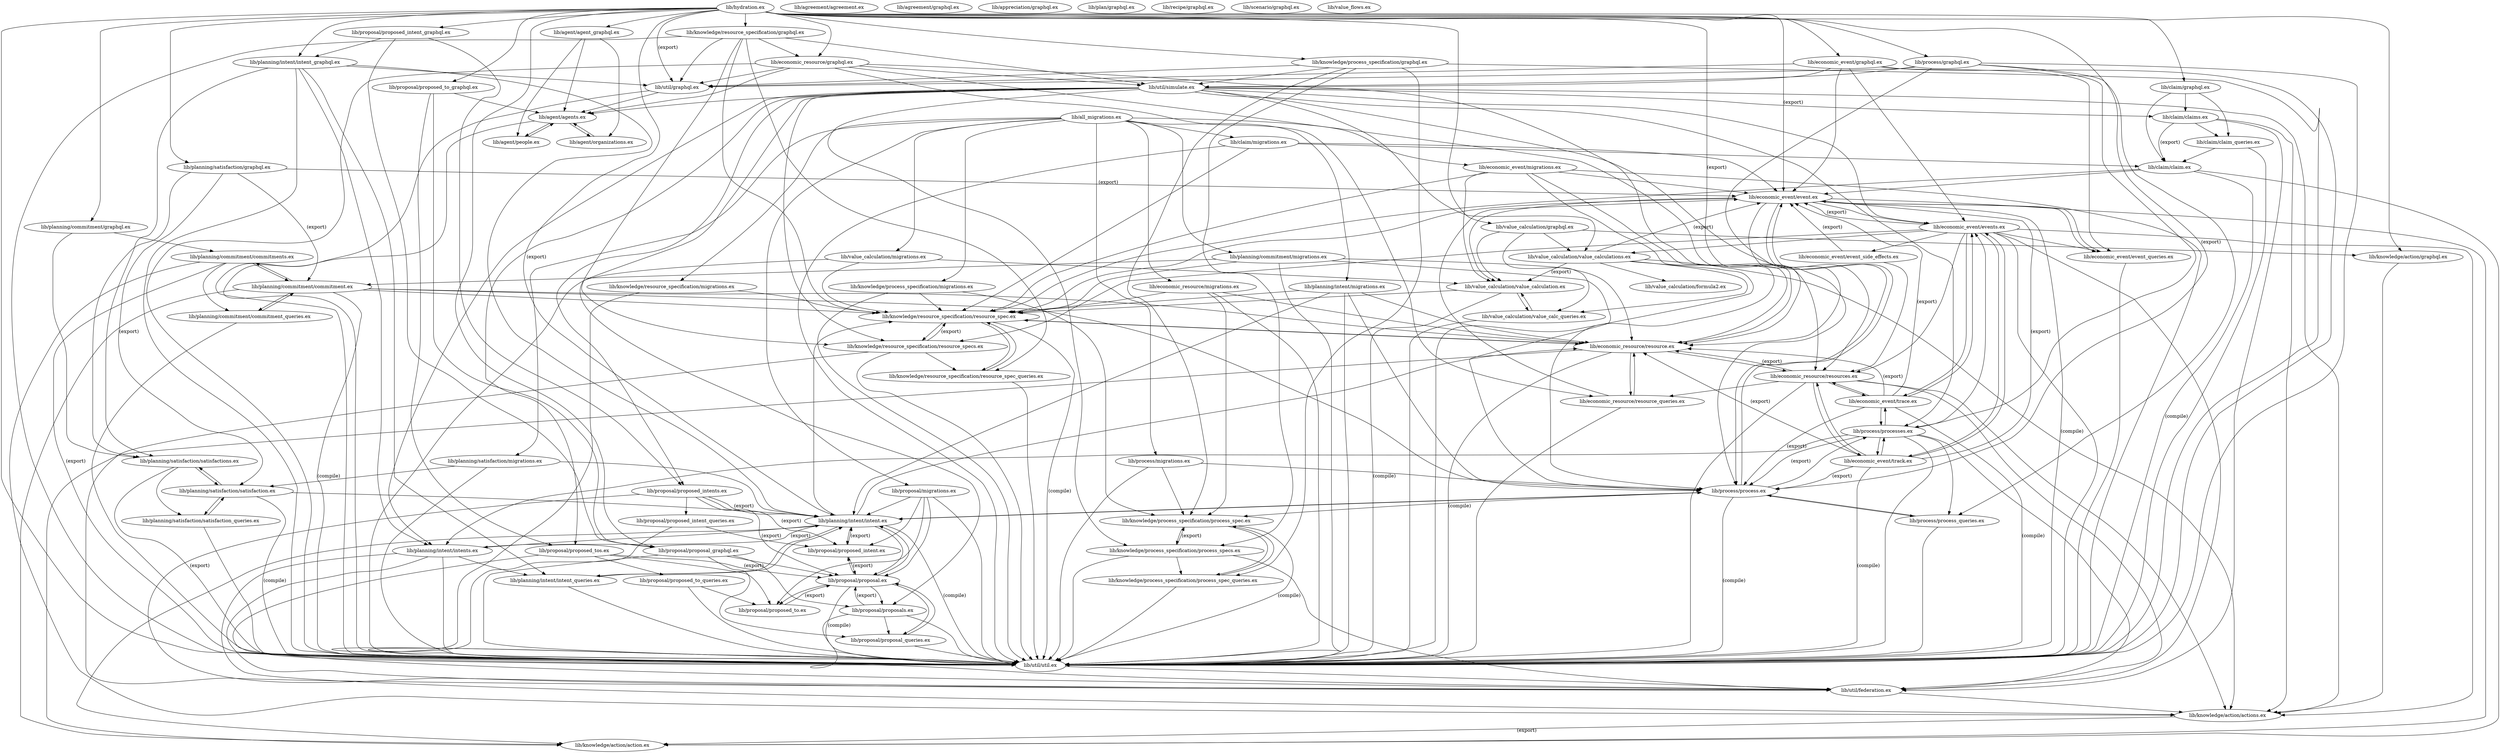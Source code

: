 digraph "xref graph" {
  "lib/agent/agent_graphql.ex"
  "lib/agent/agent_graphql.ex" -> "lib/agent/agents.ex"
  "lib/agent/agents.ex" -> "lib/agent/organizations.ex"
  "lib/agent/organizations.ex" -> "lib/agent/agents.ex"
  "lib/agent/agents.ex" -> "lib/agent/people.ex"
  "lib/agent/people.ex" -> "lib/agent/agents.ex"
  "lib/agent/agents.ex" -> "lib/util/util.ex"
  "lib/util/util.ex" -> "lib/util/federation.ex"
  "lib/util/federation.ex" -> "lib/knowledge/action/actions.ex"
  "lib/knowledge/action/actions.ex" -> "lib/knowledge/action/action.ex" [label="(export)"]
  "lib/agent/agent_graphql.ex" -> "lib/agent/organizations.ex"
  "lib/agent/agent_graphql.ex" -> "lib/agent/people.ex"
  "lib/agent/agents.ex"
  "lib/agent/organizations.ex"
  "lib/agent/people.ex"
  "lib/agreement/agreement.ex"
  "lib/agreement/graphql.ex"
  "lib/all_migrations.ex"
  "lib/all_migrations.ex" -> "lib/claim/migrations.ex"
  "lib/claim/migrations.ex" -> "lib/claim/claim.ex"
  "lib/claim/claim.ex" -> "lib/economic_event/event.ex"
  "lib/economic_event/event.ex" -> "lib/economic_event/event_queries.ex"
  "lib/economic_event/event_queries.ex" -> "lib/economic_event/event.ex"
  "lib/economic_event/event_queries.ex" -> "lib/util/util.ex"
  "lib/economic_event/event.ex" -> "lib/economic_event/events.ex"
  "lib/economic_event/events.ex" -> "lib/economic_event/event.ex" [label="(export)"]
  "lib/economic_event/events.ex" -> "lib/economic_event/event_queries.ex"
  "lib/economic_event/events.ex" -> "lib/economic_event/event_side_effects.ex"
  "lib/economic_event/event_side_effects.ex" -> "lib/economic_event/event.ex" [label="(export)"]
  "lib/economic_event/event_side_effects.ex" -> "lib/economic_resource/resources.ex"
  "lib/economic_resource/resources.ex" -> "lib/economic_event/trace.ex"
  "lib/economic_event/trace.ex" -> "lib/economic_event/event.ex" [label="(export)"]
  "lib/economic_event/trace.ex" -> "lib/economic_event/events.ex"
  "lib/economic_event/trace.ex" -> "lib/economic_resource/resource.ex" [label="(export)"]
  "lib/economic_resource/resource.ex" -> "lib/economic_resource/resource_queries.ex"
  "lib/economic_resource/resource_queries.ex" -> "lib/economic_event/event.ex"
  "lib/economic_resource/resource_queries.ex" -> "lib/economic_resource/resource.ex"
  "lib/economic_resource/resource_queries.ex" -> "lib/util/util.ex"
  "lib/economic_resource/resource.ex" -> "lib/economic_resource/resources.ex"
  "lib/economic_resource/resource.ex" -> "lib/knowledge/action/action.ex"
  "lib/economic_resource/resource.ex" -> "lib/knowledge/resource_specification/resource_spec.ex"
  "lib/knowledge/resource_specification/resource_spec.ex" -> "lib/economic_resource/resource.ex"
  "lib/knowledge/resource_specification/resource_spec.ex" -> "lib/knowledge/resource_specification/resource_spec_queries.ex"
  "lib/knowledge/resource_specification/resource_spec_queries.ex" -> "lib/knowledge/resource_specification/resource_spec.ex"
  "lib/knowledge/resource_specification/resource_spec_queries.ex" -> "lib/util/util.ex"
  "lib/knowledge/resource_specification/resource_spec.ex" -> "lib/knowledge/resource_specification/resource_specs.ex"
  "lib/knowledge/resource_specification/resource_specs.ex" -> "lib/knowledge/resource_specification/resource_spec.ex" [label="(export)"]
  "lib/knowledge/resource_specification/resource_specs.ex" -> "lib/knowledge/resource_specification/resource_spec_queries.ex"
  "lib/knowledge/resource_specification/resource_specs.ex" -> "lib/util/federation.ex"
  "lib/knowledge/resource_specification/resource_specs.ex" -> "lib/util/util.ex"
  "lib/knowledge/resource_specification/resource_spec.ex" -> "lib/util/util.ex" [label="(compile)"]
  "lib/economic_resource/resource.ex" -> "lib/util/util.ex" [label="(compile)"]
  "lib/economic_event/trace.ex" -> "lib/economic_resource/resources.ex"
  "lib/economic_event/trace.ex" -> "lib/process/process.ex" [label="(export)"]
  "lib/process/process.ex" -> "lib/economic_event/event.ex"
  "lib/process/process.ex" -> "lib/knowledge/process_specification/process_spec.ex"
  "lib/knowledge/process_specification/process_spec.ex" -> "lib/knowledge/process_specification/process_spec_queries.ex"
  "lib/knowledge/process_specification/process_spec_queries.ex" -> "lib/knowledge/process_specification/process_spec.ex"
  "lib/knowledge/process_specification/process_spec_queries.ex" -> "lib/util/util.ex"
  "lib/knowledge/process_specification/process_spec.ex" -> "lib/knowledge/process_specification/process_specs.ex"
  "lib/knowledge/process_specification/process_specs.ex" -> "lib/knowledge/process_specification/process_spec.ex" [label="(export)"]
  "lib/knowledge/process_specification/process_specs.ex" -> "lib/knowledge/process_specification/process_spec_queries.ex"
  "lib/knowledge/process_specification/process_specs.ex" -> "lib/util/federation.ex"
  "lib/knowledge/process_specification/process_specs.ex" -> "lib/util/util.ex"
  "lib/knowledge/process_specification/process_spec.ex" -> "lib/util/util.ex" [label="(compile)"]
  "lib/process/process.ex" -> "lib/planning/intent/intent.ex"
  "lib/planning/intent/intent.ex" -> "lib/economic_resource/resource.ex"
  "lib/planning/intent/intent.ex" -> "lib/knowledge/action/action.ex"
  "lib/planning/intent/intent.ex" -> "lib/knowledge/resource_specification/resource_spec.ex"
  "lib/planning/intent/intent.ex" -> "lib/planning/intent/intent_queries.ex"
  "lib/planning/intent/intent_queries.ex" -> "lib/planning/intent/intent.ex"
  "lib/planning/intent/intent_queries.ex" -> "lib/util/util.ex"
  "lib/planning/intent/intent.ex" -> "lib/planning/intent/intents.ex"
  "lib/planning/intent/intents.ex" -> "lib/knowledge/action/actions.ex"
  "lib/planning/intent/intents.ex" -> "lib/planning/intent/intent.ex" [label="(export)"]
  "lib/planning/intent/intents.ex" -> "lib/planning/intent/intent_queries.ex"
  "lib/planning/intent/intents.ex" -> "lib/util/federation.ex"
  "lib/planning/intent/intents.ex" -> "lib/util/util.ex"
  "lib/planning/intent/intent.ex" -> "lib/process/process.ex"
  "lib/planning/intent/intent.ex" -> "lib/proposal/proposal.ex"
  "lib/proposal/proposal.ex" -> "lib/planning/intent/intent.ex"
  "lib/proposal/proposal.ex" -> "lib/proposal/proposal_queries.ex"
  "lib/proposal/proposal_queries.ex" -> "lib/proposal/proposal.ex"
  "lib/proposal/proposal_queries.ex" -> "lib/util/util.ex"
  "lib/proposal/proposal.ex" -> "lib/proposal/proposals.ex"
  "lib/proposal/proposals.ex" -> "lib/proposal/proposal.ex" [label="(export)"]
  "lib/proposal/proposals.ex" -> "lib/proposal/proposal_queries.ex"
  "lib/proposal/proposals.ex" -> "lib/util/federation.ex"
  "lib/proposal/proposals.ex" -> "lib/util/util.ex"
  "lib/proposal/proposal.ex" -> "lib/proposal/proposed_intent.ex"
  "lib/proposal/proposed_intent.ex" -> "lib/planning/intent/intent.ex" [label="(export)"]
  "lib/proposal/proposed_intent.ex" -> "lib/proposal/proposal.ex" [label="(export)"]
  "lib/proposal/proposal.ex" -> "lib/proposal/proposed_to.ex"
  "lib/proposal/proposed_to.ex" -> "lib/proposal/proposal.ex" [label="(export)"]
  "lib/proposal/proposal.ex" -> "lib/util/util.ex" [label="(compile)"]
  "lib/planning/intent/intent.ex" -> "lib/proposal/proposed_intent.ex"
  "lib/planning/intent/intent.ex" -> "lib/util/util.ex" [label="(compile)"]
  "lib/process/process.ex" -> "lib/process/process_queries.ex"
  "lib/process/process_queries.ex" -> "lib/process/process.ex"
  "lib/process/process_queries.ex" -> "lib/util/util.ex"
  "lib/process/process.ex" -> "lib/process/processes.ex"
  "lib/process/processes.ex" -> "lib/economic_event/events.ex"
  "lib/process/processes.ex" -> "lib/economic_event/trace.ex"
  "lib/process/processes.ex" -> "lib/economic_event/track.ex"
  "lib/economic_event/track.ex" -> "lib/economic_event/event.ex" [label="(export)"]
  "lib/economic_event/track.ex" -> "lib/economic_event/events.ex"
  "lib/economic_event/track.ex" -> "lib/economic_resource/resource.ex" [label="(export)"]
  "lib/economic_event/track.ex" -> "lib/economic_resource/resources.ex"
  "lib/economic_event/track.ex" -> "lib/process/process.ex" [label="(export)"]
  "lib/economic_event/track.ex" -> "lib/process/processes.ex"
  "lib/economic_event/track.ex" -> "lib/util/util.ex" [label="(compile)"]
  "lib/process/processes.ex" -> "lib/planning/intent/intents.ex"
  "lib/process/processes.ex" -> "lib/process/process.ex" [label="(export)"]
  "lib/process/processes.ex" -> "lib/process/process_queries.ex"
  "lib/process/processes.ex" -> "lib/util/federation.ex"
  "lib/process/processes.ex" -> "lib/util/util.ex"
  "lib/process/process.ex" -> "lib/util/util.ex" [label="(compile)"]
  "lib/economic_event/trace.ex" -> "lib/process/processes.ex"
  "lib/economic_event/trace.ex" -> "lib/util/util.ex" [label="(compile)"]
  "lib/economic_resource/resources.ex" -> "lib/economic_event/track.ex"
  "lib/economic_resource/resources.ex" -> "lib/economic_resource/resource.ex" [label="(export)"]
  "lib/economic_resource/resources.ex" -> "lib/economic_resource/resource_queries.ex"
  "lib/economic_resource/resources.ex" -> "lib/knowledge/action/actions.ex"
  "lib/economic_resource/resources.ex" -> "lib/util/federation.ex"
  "lib/economic_resource/resources.ex" -> "lib/util/util.ex"
  "lib/economic_event/events.ex" -> "lib/economic_event/trace.ex"
  "lib/economic_event/events.ex" -> "lib/economic_event/track.ex"
  "lib/economic_event/events.ex" -> "lib/economic_resource/resources.ex"
  "lib/economic_event/events.ex" -> "lib/knowledge/action/actions.ex"
  "lib/economic_event/events.ex" -> "lib/knowledge/resource_specification/resource_specs.ex"
  "lib/economic_event/events.ex" -> "lib/util/federation.ex"
  "lib/economic_event/events.ex" -> "lib/util/util.ex"
  "lib/economic_event/events.ex" -> "lib/value_calculation/value_calculations.ex"
  "lib/value_calculation/value_calculations.ex" -> "lib/economic_event/event.ex" [label="(export)"]
  "lib/value_calculation/value_calculations.ex" -> "lib/knowledge/action/actions.ex"
  "lib/value_calculation/value_calculations.ex" -> "lib/util/util.ex"
  "lib/value_calculation/value_calculations.ex" -> "lib/value_calculation/formula2.ex"
  "lib/value_calculation/value_calculations.ex" -> "lib/value_calculation/value_calc_queries.ex"
  "lib/value_calculation/value_calc_queries.ex" -> "lib/util/util.ex"
  "lib/value_calculation/value_calc_queries.ex" -> "lib/value_calculation/value_calculation.ex"
  "lib/value_calculation/value_calculation.ex" -> "lib/knowledge/resource_specification/resource_spec.ex"
  "lib/value_calculation/value_calculation.ex" -> "lib/util/util.ex" [label="(compile)"]
  "lib/value_calculation/value_calculation.ex" -> "lib/value_calculation/value_calc_queries.ex"
  "lib/value_calculation/value_calculations.ex" -> "lib/value_calculation/value_calculation.ex" [label="(export)"]
  "lib/economic_event/event.ex" -> "lib/economic_resource/resource.ex"
  "lib/economic_event/event.ex" -> "lib/knowledge/action/action.ex"
  "lib/economic_event/event.ex" -> "lib/knowledge/resource_specification/resource_spec.ex"
  "lib/economic_event/event.ex" -> "lib/process/process.ex"
  "lib/economic_event/event.ex" -> "lib/util/util.ex" [label="(compile)"]
  "lib/economic_event/event.ex" -> "lib/value_calculation/value_calculation.ex"
  "lib/claim/claim.ex" -> "lib/knowledge/action/action.ex"
  "lib/claim/claim.ex" -> "lib/knowledge/resource_specification/resource_spec.ex"
  "lib/claim/claim.ex" -> "lib/util/util.ex" [label="(compile)"]
  "lib/claim/migrations.ex" -> "lib/economic_event/event.ex"
  "lib/claim/migrations.ex" -> "lib/knowledge/resource_specification/resource_spec.ex"
  "lib/claim/migrations.ex" -> "lib/util/util.ex"
  "lib/all_migrations.ex" -> "lib/economic_event/migrations.ex"
  "lib/economic_event/migrations.ex" -> "lib/economic_event/event.ex"
  "lib/economic_event/migrations.ex" -> "lib/economic_resource/resource.ex"
  "lib/economic_event/migrations.ex" -> "lib/knowledge/resource_specification/resource_spec.ex"
  "lib/economic_event/migrations.ex" -> "lib/process/process.ex"
  "lib/economic_event/migrations.ex" -> "lib/util/util.ex"
  "lib/economic_event/migrations.ex" -> "lib/value_calculation/value_calculation.ex"
  "lib/all_migrations.ex" -> "lib/economic_resource/migrations.ex"
  "lib/economic_resource/migrations.ex" -> "lib/economic_resource/resource.ex"
  "lib/economic_resource/migrations.ex" -> "lib/knowledge/process_specification/process_spec.ex"
  "lib/economic_resource/migrations.ex" -> "lib/knowledge/resource_specification/resource_spec.ex"
  "lib/economic_resource/migrations.ex" -> "lib/util/util.ex"
  "lib/all_migrations.ex" -> "lib/knowledge/process_specification/migrations.ex"
  "lib/knowledge/process_specification/migrations.ex" -> "lib/knowledge/process_specification/process_spec.ex"
  "lib/knowledge/process_specification/migrations.ex" -> "lib/knowledge/resource_specification/resource_spec.ex"
  "lib/knowledge/process_specification/migrations.ex" -> "lib/util/util.ex"
  "lib/all_migrations.ex" -> "lib/knowledge/resource_specification/migrations.ex"
  "lib/knowledge/resource_specification/migrations.ex" -> "lib/knowledge/resource_specification/resource_spec.ex"
  "lib/knowledge/resource_specification/migrations.ex" -> "lib/util/util.ex"
  "lib/all_migrations.ex" -> "lib/planning/commitment/migrations.ex"
  "lib/planning/commitment/migrations.ex" -> "lib/economic_resource/resource.ex"
  "lib/planning/commitment/migrations.ex" -> "lib/knowledge/resource_specification/resource_spec.ex"
  "lib/planning/commitment/migrations.ex" -> "lib/planning/commitment/commitment.ex"
  "lib/planning/commitment/commitment.ex" -> "lib/economic_resource/resource.ex"
  "lib/planning/commitment/commitment.ex" -> "lib/knowledge/action/action.ex"
  "lib/planning/commitment/commitment.ex" -> "lib/knowledge/resource_specification/resource_spec.ex"
  "lib/planning/commitment/commitment.ex" -> "lib/planning/commitment/commitment_queries.ex"
  "lib/planning/commitment/commitment_queries.ex" -> "lib/planning/commitment/commitment.ex"
  "lib/planning/commitment/commitment_queries.ex" -> "lib/util/util.ex"
  "lib/planning/commitment/commitment.ex" -> "lib/planning/commitment/commitments.ex"
  "lib/planning/commitment/commitments.ex" -> "lib/knowledge/action/actions.ex"
  "lib/planning/commitment/commitments.ex" -> "lib/planning/commitment/commitment.ex"
  "lib/planning/commitment/commitments.ex" -> "lib/planning/commitment/commitment_queries.ex"
  "lib/planning/commitment/commitments.ex" -> "lib/util/util.ex" [label="(export)"]
  "lib/planning/commitment/commitment.ex" -> "lib/process/process.ex"
  "lib/planning/commitment/commitment.ex" -> "lib/util/util.ex" [label="(compile)"]
  "lib/planning/commitment/migrations.ex" -> "lib/process/process.ex"
  "lib/planning/commitment/migrations.ex" -> "lib/util/util.ex"
  "lib/all_migrations.ex" -> "lib/planning/intent/migrations.ex"
  "lib/planning/intent/migrations.ex" -> "lib/economic_resource/resource.ex"
  "lib/planning/intent/migrations.ex" -> "lib/knowledge/resource_specification/resource_spec.ex"
  "lib/planning/intent/migrations.ex" -> "lib/planning/intent/intent.ex"
  "lib/planning/intent/migrations.ex" -> "lib/process/process.ex"
  "lib/planning/intent/migrations.ex" -> "lib/util/util.ex"
  "lib/all_migrations.ex" -> "lib/planning/satisfaction/migrations.ex"
  "lib/planning/satisfaction/migrations.ex" -> "lib/planning/intent/intent.ex"
  "lib/planning/satisfaction/migrations.ex" -> "lib/planning/satisfaction/satisfaction.ex"
  "lib/planning/satisfaction/satisfaction.ex" -> "lib/planning/intent/intent.ex"
  "lib/planning/satisfaction/satisfaction.ex" -> "lib/planning/satisfaction/satisfaction_queries.ex"
  "lib/planning/satisfaction/satisfaction_queries.ex" -> "lib/planning/satisfaction/satisfaction.ex"
  "lib/planning/satisfaction/satisfaction_queries.ex" -> "lib/util/util.ex"
  "lib/planning/satisfaction/satisfaction.ex" -> "lib/planning/satisfaction/satisfactions.ex"
  "lib/planning/satisfaction/satisfactions.ex" -> "lib/planning/satisfaction/satisfaction.ex"
  "lib/planning/satisfaction/satisfactions.ex" -> "lib/planning/satisfaction/satisfaction_queries.ex"
  "lib/planning/satisfaction/satisfactions.ex" -> "lib/util/util.ex" [label="(export)"]
  "lib/planning/satisfaction/satisfaction.ex" -> "lib/util/util.ex" [label="(compile)"]
  "lib/planning/satisfaction/migrations.ex" -> "lib/util/util.ex"
  "lib/all_migrations.ex" -> "lib/process/migrations.ex"
  "lib/process/migrations.ex" -> "lib/knowledge/process_specification/process_spec.ex"
  "lib/process/migrations.ex" -> "lib/process/process.ex"
  "lib/process/migrations.ex" -> "lib/util/util.ex"
  "lib/all_migrations.ex" -> "lib/proposal/migrations.ex"
  "lib/proposal/migrations.ex" -> "lib/planning/intent/intent.ex"
  "lib/proposal/migrations.ex" -> "lib/proposal/proposal.ex"
  "lib/proposal/migrations.ex" -> "lib/proposal/proposed_intent.ex"
  "lib/proposal/migrations.ex" -> "lib/proposal/proposed_to.ex"
  "lib/proposal/migrations.ex" -> "lib/util/util.ex"
  "lib/all_migrations.ex" -> "lib/value_calculation/migrations.ex"
  "lib/value_calculation/migrations.ex" -> "lib/knowledge/resource_specification/resource_spec.ex"
  "lib/value_calculation/migrations.ex" -> "lib/util/util.ex"
  "lib/value_calculation/migrations.ex" -> "lib/value_calculation/value_calculation.ex"
  "lib/appreciation/graphql.ex"
  "lib/claim/claim.ex"
  "lib/claim/claim_queries.ex"
  "lib/claim/claim_queries.ex" -> "lib/claim/claim.ex"
  "lib/claim/claim_queries.ex" -> "lib/util/util.ex"
  "lib/claim/claims.ex"
  "lib/claim/claims.ex" -> "lib/claim/claim.ex" [label="(export)"]
  "lib/claim/claims.ex" -> "lib/claim/claim_queries.ex"
  "lib/claim/claims.ex" -> "lib/knowledge/action/actions.ex"
  "lib/claim/claims.ex" -> "lib/util/federation.ex"
  "lib/claim/graphql.ex"
  "lib/claim/graphql.ex" -> "lib/claim/claim.ex"
  "lib/claim/graphql.ex" -> "lib/claim/claim_queries.ex"
  "lib/claim/graphql.ex" -> "lib/claim/claims.ex"
  "lib/claim/migrations.ex"
  "lib/economic_event/event.ex"
  "lib/economic_event/event_queries.ex"
  "lib/economic_event/event_side_effects.ex"
  "lib/economic_event/events.ex"
  "lib/economic_event/graphql.ex"
  "lib/economic_event/graphql.ex" -> "lib/economic_event/event.ex"
  "lib/economic_event/graphql.ex" -> "lib/economic_event/event_queries.ex"
  "lib/economic_event/graphql.ex" -> "lib/economic_event/events.ex"
  "lib/economic_event/graphql.ex" -> "lib/util/graphql.ex"
  "lib/util/graphql.ex" -> "lib/agent/agents.ex"
  "lib/util/graphql.ex" -> "lib/util/util.ex"
  "lib/economic_event/graphql.ex" -> "lib/util/simulate.ex"
  "lib/util/simulate.ex" -> "lib/agent/agents.ex"
  "lib/util/simulate.ex" -> "lib/claim/claims.ex"
  "lib/util/simulate.ex" -> "lib/economic_event/events.ex"
  "lib/util/simulate.ex" -> "lib/economic_resource/resources.ex"
  "lib/util/simulate.ex" -> "lib/knowledge/action/actions.ex"
  "lib/util/simulate.ex" -> "lib/knowledge/process_specification/process_specs.ex"
  "lib/util/simulate.ex" -> "lib/knowledge/resource_specification/resource_specs.ex"
  "lib/util/simulate.ex" -> "lib/planning/intent/intents.ex"
  "lib/util/simulate.ex" -> "lib/process/processes.ex"
  "lib/util/simulate.ex" -> "lib/proposal/proposals.ex"
  "lib/util/simulate.ex" -> "lib/proposal/proposed_intents.ex"
  "lib/proposal/proposed_intents.ex" -> "lib/planning/intent/intent.ex" [label="(export)"]
  "lib/proposal/proposed_intents.ex" -> "lib/proposal/proposal.ex" [label="(export)"]
  "lib/proposal/proposed_intents.ex" -> "lib/proposal/proposed_intent.ex" [label="(export)"]
  "lib/proposal/proposed_intents.ex" -> "lib/proposal/proposed_intent_queries.ex"
  "lib/proposal/proposed_intent_queries.ex" -> "lib/proposal/proposed_intent.ex"
  "lib/proposal/proposed_intent_queries.ex" -> "lib/util/util.ex"
  "lib/proposal/proposed_intents.ex" -> "lib/util/federation.ex"
  "lib/util/simulate.ex" -> "lib/proposal/proposed_tos.ex"
  "lib/proposal/proposed_tos.ex" -> "lib/proposal/proposal.ex" [label="(export)"]
  "lib/proposal/proposed_tos.ex" -> "lib/proposal/proposed_to.ex"
  "lib/proposal/proposed_tos.ex" -> "lib/proposal/proposed_to_queries.ex"
  "lib/proposal/proposed_to_queries.ex" -> "lib/proposal/proposed_to.ex"
  "lib/proposal/proposed_to_queries.ex" -> "lib/util/util.ex"
  "lib/proposal/proposed_tos.ex" -> "lib/util/federation.ex"
  "lib/util/simulate.ex" -> "lib/value_calculation/value_calculations.ex"
  "lib/economic_event/graphql.ex" -> "lib/util/util.ex"
  "lib/economic_event/migrations.ex"
  "lib/economic_event/trace.ex"
  "lib/economic_event/track.ex"
  "lib/economic_resource/graphql.ex"
  "lib/economic_resource/graphql.ex" -> "lib/agent/agents.ex"
  "lib/economic_resource/graphql.ex" -> "lib/economic_resource/resource.ex"
  "lib/economic_resource/graphql.ex" -> "lib/economic_resource/resource_queries.ex"
  "lib/economic_resource/graphql.ex" -> "lib/economic_resource/resources.ex"
  "lib/economic_resource/graphql.ex" -> "lib/util/graphql.ex"
  "lib/economic_resource/graphql.ex" -> "lib/util/simulate.ex"
  "lib/economic_resource/graphql.ex" -> "lib/util/util.ex"
  "lib/economic_resource/migrations.ex"
  "lib/economic_resource/resource.ex"
  "lib/economic_resource/resource_queries.ex"
  "lib/economic_resource/resources.ex"
  "lib/hydration.ex"
  "lib/hydration.ex" -> "lib/agent/agent_graphql.ex"
  "lib/hydration.ex" -> "lib/claim/graphql.ex"
  "lib/hydration.ex" -> "lib/economic_event/event.ex" [label="(export)"]
  "lib/hydration.ex" -> "lib/economic_event/graphql.ex"
  "lib/hydration.ex" -> "lib/economic_resource/graphql.ex"
  "lib/hydration.ex" -> "lib/economic_resource/resource.ex" [label="(export)"]
  "lib/hydration.ex" -> "lib/knowledge/action/graphql.ex"
  "lib/knowledge/action/graphql.ex" -> "lib/knowledge/action/actions.ex"
  "lib/hydration.ex" -> "lib/knowledge/process_specification/graphql.ex"
  "lib/knowledge/process_specification/graphql.ex" -> "lib/knowledge/process_specification/process_spec.ex"
  "lib/knowledge/process_specification/graphql.ex" -> "lib/knowledge/process_specification/process_spec_queries.ex"
  "lib/knowledge/process_specification/graphql.ex" -> "lib/knowledge/process_specification/process_specs.ex"
  "lib/knowledge/process_specification/graphql.ex" -> "lib/util/graphql.ex"
  "lib/knowledge/process_specification/graphql.ex" -> "lib/util/simulate.ex"
  "lib/knowledge/process_specification/graphql.ex" -> "lib/util/util.ex"
  "lib/hydration.ex" -> "lib/knowledge/resource_specification/graphql.ex"
  "lib/knowledge/resource_specification/graphql.ex" -> "lib/economic_resource/graphql.ex"
  "lib/knowledge/resource_specification/graphql.ex" -> "lib/knowledge/resource_specification/resource_spec.ex"
  "lib/knowledge/resource_specification/graphql.ex" -> "lib/knowledge/resource_specification/resource_spec_queries.ex"
  "lib/knowledge/resource_specification/graphql.ex" -> "lib/knowledge/resource_specification/resource_specs.ex"
  "lib/knowledge/resource_specification/graphql.ex" -> "lib/util/graphql.ex"
  "lib/knowledge/resource_specification/graphql.ex" -> "lib/util/simulate.ex"
  "lib/knowledge/resource_specification/graphql.ex" -> "lib/util/util.ex"
  "lib/hydration.ex" -> "lib/planning/commitment/graphql.ex"
  "lib/planning/commitment/graphql.ex" -> "lib/planning/commitment/commitments.ex"
  "lib/planning/commitment/graphql.ex" -> "lib/planning/satisfaction/satisfactions.ex"
  "lib/hydration.ex" -> "lib/planning/intent/intent.ex" [label="(export)"]
  "lib/hydration.ex" -> "lib/planning/intent/intent_graphql.ex"
  "lib/planning/intent/intent_graphql.ex" -> "lib/planning/intent/intent.ex"
  "lib/planning/intent/intent_graphql.ex" -> "lib/planning/intent/intent_queries.ex"
  "lib/planning/intent/intent_graphql.ex" -> "lib/planning/intent/intents.ex"
  "lib/planning/intent/intent_graphql.ex" -> "lib/planning/satisfaction/satisfactions.ex"
  "lib/planning/intent/intent_graphql.ex" -> "lib/util/graphql.ex"
  "lib/planning/intent/intent_graphql.ex" -> "lib/util/util.ex"
  "lib/hydration.ex" -> "lib/planning/satisfaction/graphql.ex"
  "lib/planning/satisfaction/graphql.ex" -> "lib/economic_event/event.ex" [label="(export)"]
  "lib/planning/satisfaction/graphql.ex" -> "lib/planning/commitment/commitment.ex" [label="(export)"]
  "lib/planning/satisfaction/graphql.ex" -> "lib/planning/satisfaction/satisfaction.ex" [label="(export)"]
  "lib/planning/satisfaction/graphql.ex" -> "lib/planning/satisfaction/satisfactions.ex"
  "lib/hydration.ex" -> "lib/process/graphql.ex"
  "lib/process/graphql.ex" -> "lib/process/process.ex"
  "lib/process/graphql.ex" -> "lib/process/process_queries.ex"
  "lib/process/graphql.ex" -> "lib/process/processes.ex"
  "lib/process/graphql.ex" -> "lib/util/graphql.ex"
  "lib/process/graphql.ex" -> "lib/util/simulate.ex"
  "lib/process/graphql.ex" -> "lib/util/util.ex"
  "lib/hydration.ex" -> "lib/process/process.ex" [label="(export)"]
  "lib/hydration.ex" -> "lib/proposal/proposal_graphql.ex"
  "lib/proposal/proposal_graphql.ex" -> "lib/proposal/proposal.ex"
  "lib/proposal/proposal_graphql.ex" -> "lib/proposal/proposal_queries.ex"
  "lib/proposal/proposal_graphql.ex" -> "lib/proposal/proposals.ex"
  "lib/proposal/proposal_graphql.ex" -> "lib/util/util.ex"
  "lib/hydration.ex" -> "lib/proposal/proposed_intent_graphql.ex"
  "lib/proposal/proposed_intent_graphql.ex" -> "lib/planning/intent/intent_graphql.ex"
  "lib/proposal/proposed_intent_graphql.ex" -> "lib/proposal/proposal_graphql.ex"
  "lib/proposal/proposed_intent_graphql.ex" -> "lib/proposal/proposed_intents.ex"
  "lib/hydration.ex" -> "lib/proposal/proposed_to_graphql.ex"
  "lib/proposal/proposed_to_graphql.ex" -> "lib/agent/agents.ex"
  "lib/proposal/proposed_to_graphql.ex" -> "lib/proposal/proposal_graphql.ex"
  "lib/proposal/proposed_to_graphql.ex" -> "lib/proposal/proposed_tos.ex"
  "lib/hydration.ex" -> "lib/util/graphql.ex" [label="(export)"]
  "lib/hydration.ex" -> "lib/util/util.ex"
  "lib/hydration.ex" -> "lib/value_calculation/graphql.ex"
  "lib/value_calculation/graphql.ex" -> "lib/knowledge/action/graphql.ex"
  "lib/value_calculation/graphql.ex" -> "lib/value_calculation/value_calc_queries.ex"
  "lib/value_calculation/graphql.ex" -> "lib/value_calculation/value_calculation.ex"
  "lib/value_calculation/graphql.ex" -> "lib/value_calculation/value_calculations.ex"
  "lib/knowledge/action/action.ex"
  "lib/knowledge/action/actions.ex"
  "lib/knowledge/action/graphql.ex"
  "lib/knowledge/process_specification/graphql.ex"
  "lib/knowledge/process_specification/migrations.ex"
  "lib/knowledge/process_specification/process_spec.ex"
  "lib/knowledge/process_specification/process_spec_queries.ex"
  "lib/knowledge/process_specification/process_specs.ex"
  "lib/knowledge/resource_specification/graphql.ex"
  "lib/knowledge/resource_specification/migrations.ex"
  "lib/knowledge/resource_specification/resource_spec.ex"
  "lib/knowledge/resource_specification/resource_spec_queries.ex"
  "lib/knowledge/resource_specification/resource_specs.ex"
  "lib/plan/graphql.ex"
  "lib/planning/commitment/commitment.ex"
  "lib/planning/commitment/commitment_queries.ex"
  "lib/planning/commitment/commitments.ex"
  "lib/planning/commitment/graphql.ex"
  "lib/planning/commitment/migrations.ex"
  "lib/planning/intent/intent.ex"
  "lib/planning/intent/intent_graphql.ex"
  "lib/planning/intent/intent_queries.ex"
  "lib/planning/intent/intents.ex"
  "lib/planning/intent/migrations.ex"
  "lib/planning/satisfaction/graphql.ex"
  "lib/planning/satisfaction/migrations.ex"
  "lib/planning/satisfaction/satisfaction.ex"
  "lib/planning/satisfaction/satisfaction_queries.ex"
  "lib/planning/satisfaction/satisfactions.ex"
  "lib/process/graphql.ex"
  "lib/process/migrations.ex"
  "lib/process/process.ex"
  "lib/process/process_queries.ex"
  "lib/process/processes.ex"
  "lib/proposal/migrations.ex"
  "lib/proposal/proposal.ex"
  "lib/proposal/proposal_graphql.ex"
  "lib/proposal/proposal_queries.ex"
  "lib/proposal/proposals.ex"
  "lib/proposal/proposed_intent.ex"
  "lib/proposal/proposed_intent_graphql.ex"
  "lib/proposal/proposed_intent_queries.ex"
  "lib/proposal/proposed_intents.ex"
  "lib/proposal/proposed_to.ex"
  "lib/proposal/proposed_to_graphql.ex"
  "lib/proposal/proposed_to_queries.ex"
  "lib/proposal/proposed_tos.ex"
  "lib/recipe/graphql.ex"
  "lib/scenario/graphql.ex"
  "lib/util/federation.ex"
  "lib/util/graphql.ex"
  "lib/util/simulate.ex"
  "lib/util/util.ex"
  "lib/value_calculation/formula2.ex"
  "lib/value_calculation/graphql.ex"
  "lib/value_calculation/migrations.ex"
  "lib/value_calculation/value_calc_queries.ex"
  "lib/value_calculation/value_calculation.ex"
  "lib/value_calculation/value_calculations.ex"
  "lib/value_flows.ex"
}
